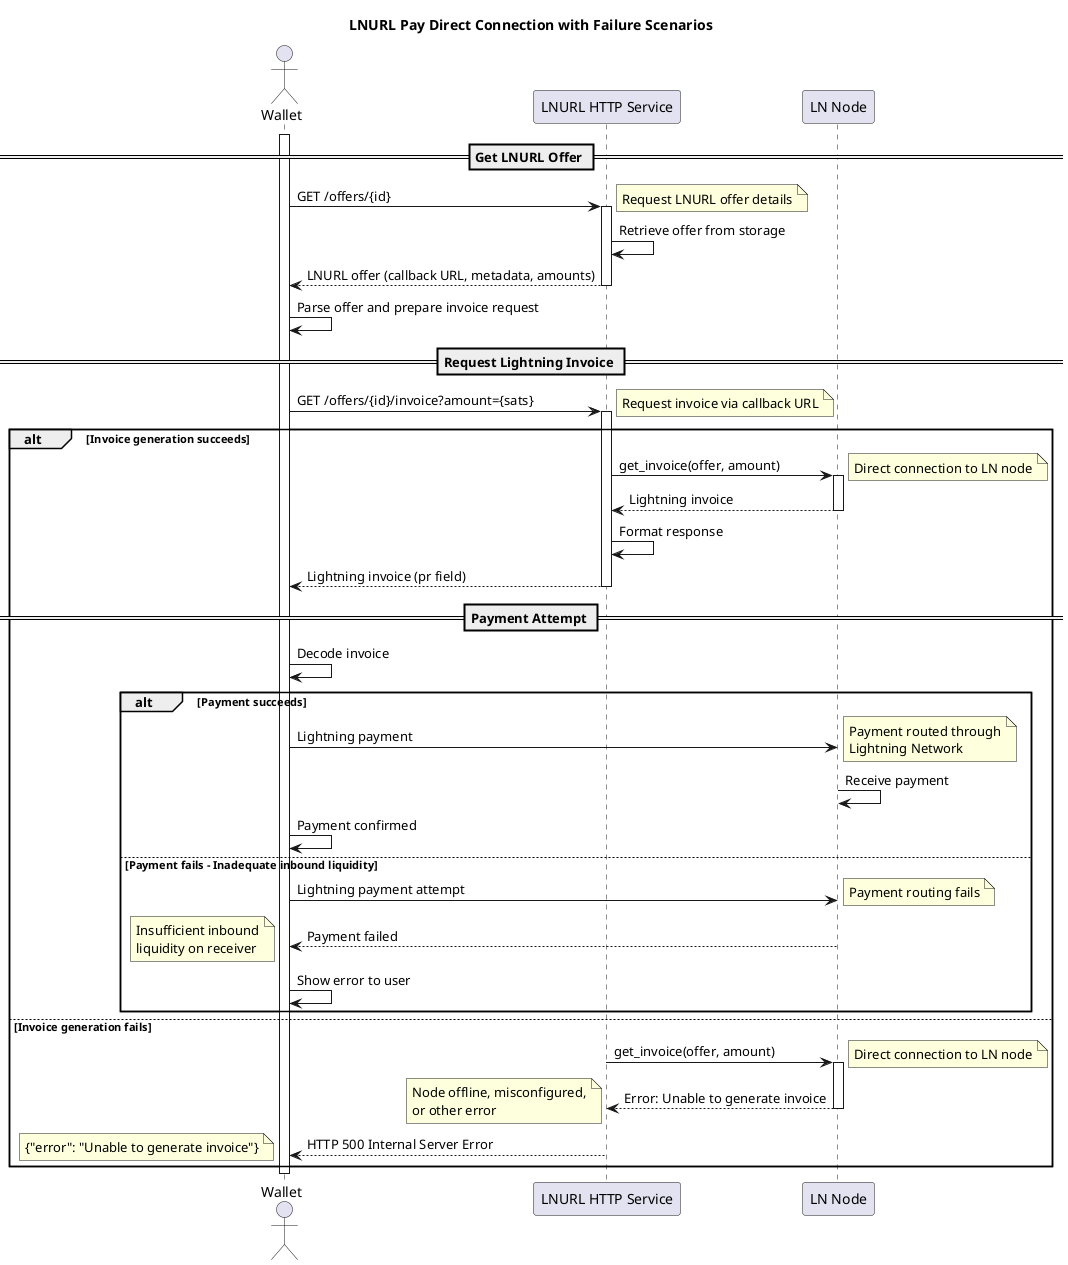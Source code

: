 @startuml
title LNURL Pay Direct Connection with Failure Scenarios

actor Wallet as wallet
participant "LNURL HTTP Service" as lnurl
participant "LN Node" as lnnode

== Get LNURL Offer ==
activate wallet
wallet -> lnurl++: GET /offers/{id}
note right: Request LNURL offer details
lnurl -> lnurl: Retrieve offer from storage
return LNURL offer (callback URL, metadata, amounts)

wallet -> wallet: Parse offer and prepare invoice request

== Request Lightning Invoice ==
wallet -> lnurl++: GET /offers/{id}/invoice?amount={sats}
note right: Request invoice via callback URL

alt Invoice generation succeeds
    lnurl -> lnnode++: get_invoice(offer, amount)
    note right: Direct connection to LN node
    return Lightning invoice
    
    lnurl -> lnurl: Format response
    return Lightning invoice (pr field)
    
    == Payment Attempt ==
    wallet -> wallet: Decode invoice
    
    alt Payment succeeds
        wallet -> lnnode: Lightning payment
        note right: Payment routed through\nLightning Network
        lnnode -> lnnode: Receive payment
        wallet -> wallet: Payment confirmed
    else Payment fails - Inadequate inbound liquidity
        wallet -> lnnode: Lightning payment attempt
        note right: Payment routing fails
        lnnode --> wallet: Payment failed
        note left: Insufficient inbound\nliquidity on receiver
        wallet -> wallet: Show error to user
    end
    
else Invoice generation fails
    lnurl -> lnnode++: get_invoice(offer, amount)
    note right: Direct connection to LN node
    lnnode --> lnurl: Error: Unable to generate invoice
    note left: Node offline, misconfigured,\nor other error
    deactivate lnnode
    
    lnurl --> wallet: HTTP 500 Internal Server Error
    note left: {"error": "Unable to generate invoice"}
end

deactivate wallet

@enduml